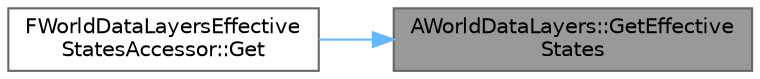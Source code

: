 digraph "AWorldDataLayers::GetEffectiveStates"
{
 // INTERACTIVE_SVG=YES
 // LATEX_PDF_SIZE
  bgcolor="transparent";
  edge [fontname=Helvetica,fontsize=10,labelfontname=Helvetica,labelfontsize=10];
  node [fontname=Helvetica,fontsize=10,shape=box,height=0.2,width=0.4];
  rankdir="RL";
  Node1 [id="Node000001",label="AWorldDataLayers::GetEffective\lStates",height=0.2,width=0.4,color="gray40", fillcolor="grey60", style="filled", fontcolor="black",tooltip=" "];
  Node1 -> Node2 [id="edge1_Node000001_Node000002",dir="back",color="steelblue1",style="solid",tooltip=" "];
  Node2 [id="Node000002",label="FWorldDataLayersEffective\lStatesAccessor::Get",height=0.2,width=0.4,color="grey40", fillcolor="white", style="filled",URL="$d1/db9/structFWorldDataLayersEffectiveStatesAccessor.html#ae3ba47a80b6e8654ddc41a2a2392de1a",tooltip=" "];
}
